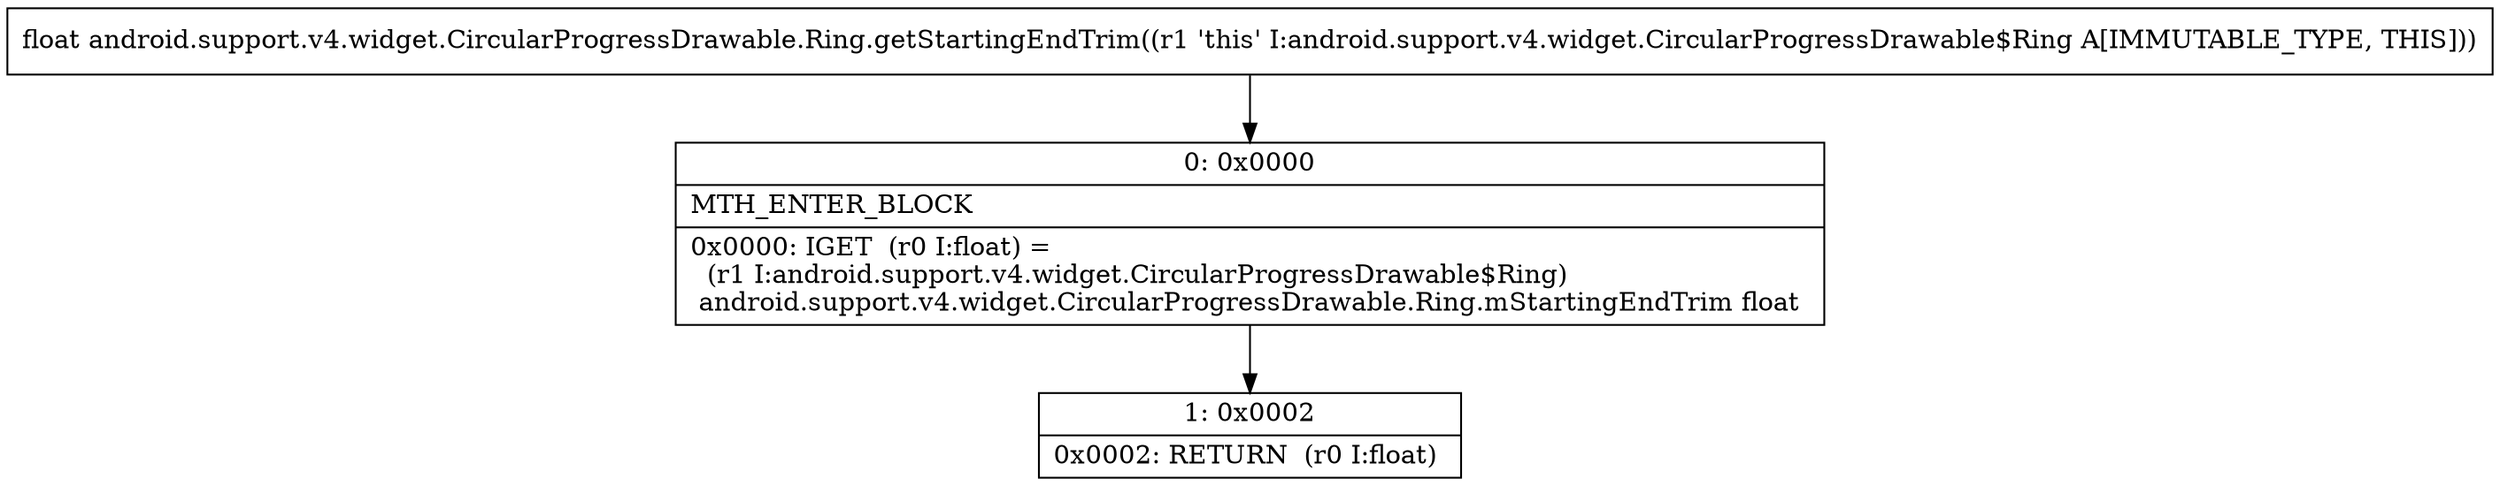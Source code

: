 digraph "CFG forandroid.support.v4.widget.CircularProgressDrawable.Ring.getStartingEndTrim()F" {
Node_0 [shape=record,label="{0\:\ 0x0000|MTH_ENTER_BLOCK\l|0x0000: IGET  (r0 I:float) = \l  (r1 I:android.support.v4.widget.CircularProgressDrawable$Ring)\l android.support.v4.widget.CircularProgressDrawable.Ring.mStartingEndTrim float \l}"];
Node_1 [shape=record,label="{1\:\ 0x0002|0x0002: RETURN  (r0 I:float) \l}"];
MethodNode[shape=record,label="{float android.support.v4.widget.CircularProgressDrawable.Ring.getStartingEndTrim((r1 'this' I:android.support.v4.widget.CircularProgressDrawable$Ring A[IMMUTABLE_TYPE, THIS])) }"];
MethodNode -> Node_0;
Node_0 -> Node_1;
}

